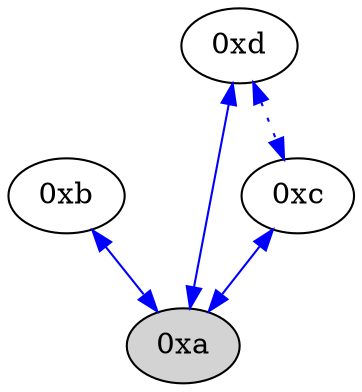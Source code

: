 digraph testfinal {
    "0xb" -> a [color=blue, dir=both, len=1.00]
    "0xd" -> "0xc" [color=blue, style=dotted, dir=both]
    "0xc" -> a [color=blue, dir=both, len=1.00]
    "0xd" -> a [color=blue, dir=both, len=1.00]
    a [style=filled, label="0xa"]
}
